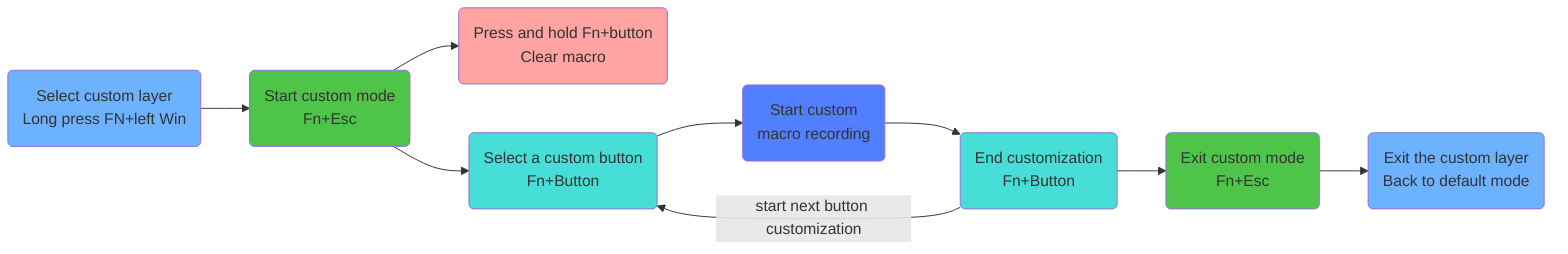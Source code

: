 graph LR;
a(Select custom layer<br>Long press FN+left Win);
b(Start custom mode<br> Fn+Esc);
c(Press and hold Fn+button<br>Clear macro);
d(Select a custom button<br>Fn+Button);
e(Start custom<br>macro recording);
f(End customization<br>Fn+Button);
g(Exit custom mode<br>Fn+Esc)
h(Exit the custom layer<br>Back to default mode);

style a fill:#6db2ff;
style c fill:#ffa3a3;
style b fill:#4ec549;
style d fill:#46ded7;
style e fill:#527fff;
style f fill:#46ded7;
style g fill:#4ec549;
style h fill:#6db2ff;

a-->b;
b-->c;
b-->d;
d-->e;
e-->f;
f--start next button customization-->d;
f-->g;
g-->h;